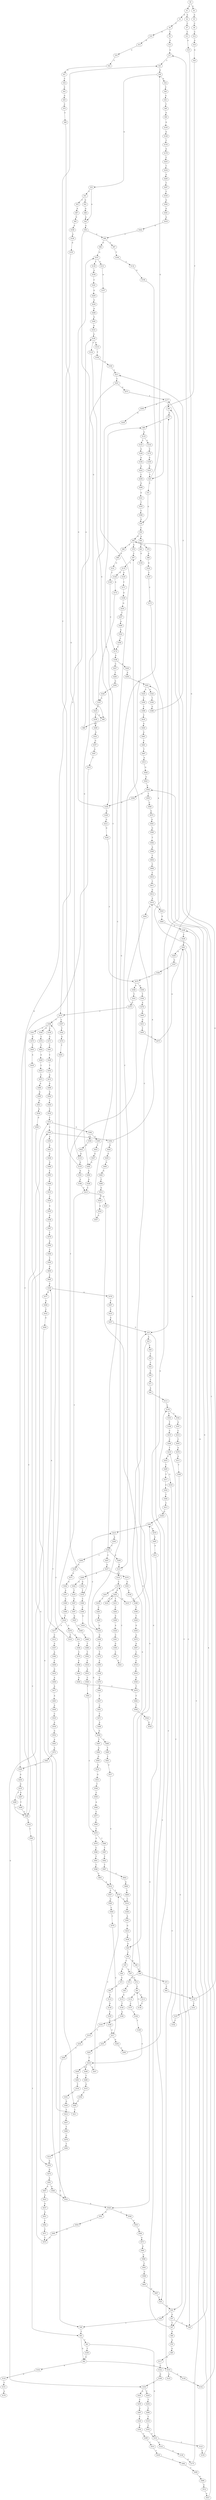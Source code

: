 strict digraph  {
	S0 -> S1 [ label = A ];
	S0 -> S2 [ label = G ];
	S1 -> S3 [ label = G ];
	S1 -> S4 [ label = A ];
	S2 -> S5 [ label = A ];
	S3 -> S6 [ label = C ];
	S4 -> S7 [ label = C ];
	S5 -> S8 [ label = C ];
	S6 -> S9 [ label = C ];
	S6 -> S10 [ label = G ];
	S7 -> S11 [ label = C ];
	S8 -> S12 [ label = C ];
	S9 -> S13 [ label = G ];
	S10 -> S14 [ label = G ];
	S11 -> S15 [ label = A ];
	S12 -> S16 [ label = G ];
	S13 -> S17 [ label = G ];
	S14 -> S18 [ label = G ];
	S15 -> S19 [ label = G ];
	S16 -> S20 [ label = G ];
	S17 -> S21 [ label = T ];
	S18 -> S22 [ label = T ];
	S19 -> S23 [ label = A ];
	S19 -> S24 [ label = T ];
	S20 -> S25 [ label = T ];
	S21 -> S26 [ label = G ];
	S22 -> S27 [ label = G ];
	S23 -> S28 [ label = C ];
	S23 -> S29 [ label = A ];
	S24 -> S30 [ label = C ];
	S25 -> S26 [ label = G ];
	S25 -> S31 [ label = C ];
	S26 -> S32 [ label = A ];
	S26 -> S33 [ label = G ];
	S27 -> S34 [ label = C ];
	S28 -> S35 [ label = T ];
	S29 -> S36 [ label = C ];
	S30 -> S37 [ label = G ];
	S30 -> S38 [ label = T ];
	S31 -> S39 [ label = G ];
	S32 -> S40 [ label = C ];
	S33 -> S41 [ label = T ];
	S33 -> S42 [ label = A ];
	S34 -> S43 [ label = C ];
	S35 -> S44 [ label = C ];
	S36 -> S45 [ label = C ];
	S36 -> S46 [ label = A ];
	S37 -> S47 [ label = T ];
	S37 -> S48 [ label = C ];
	S38 -> S49 [ label = C ];
	S39 -> S50 [ label = C ];
	S40 -> S51 [ label = G ];
	S41 -> S52 [ label = G ];
	S41 -> S53 [ label = T ];
	S42 -> S54 [ label = A ];
	S43 -> S55 [ label = G ];
	S44 -> S56 [ label = C ];
	S45 -> S57 [ label = A ];
	S45 -> S58 [ label = G ];
	S46 -> S59 [ label = G ];
	S47 -> S60 [ label = A ];
	S47 -> S61 [ label = G ];
	S48 -> S62 [ label = G ];
	S49 -> S63 [ label = T ];
	S50 -> S64 [ label = A ];
	S50 -> S62 [ label = G ];
	S51 -> S65 [ label = T ];
	S52 -> S66 [ label = G ];
	S53 -> S67 [ label = A ];
	S54 -> S68 [ label = C ];
	S54 -> S69 [ label = G ];
	S55 -> S70 [ label = C ];
	S56 -> S71 [ label = C ];
	S57 -> S19 [ label = G ];
	S57 -> S72 [ label = C ];
	S58 -> S73 [ label = G ];
	S59 -> S74 [ label = G ];
	S59 -> S75 [ label = C ];
	S60 -> S76 [ label = A ];
	S61 -> S77 [ label = G ];
	S62 -> S78 [ label = G ];
	S62 -> S79 [ label = C ];
	S62 -> S80 [ label = T ];
	S63 -> S81 [ label = C ];
	S63 -> S82 [ label = G ];
	S64 -> S83 [ label = C ];
	S65 -> S84 [ label = G ];
	S66 -> S42 [ label = A ];
	S67 -> S85 [ label = G ];
	S68 -> S86 [ label = G ];
	S68 -> S87 [ label = C ];
	S69 -> S88 [ label = A ];
	S70 -> S89 [ label = C ];
	S71 -> S90 [ label = A ];
	S72 -> S91 [ label = C ];
	S73 -> S92 [ label = A ];
	S74 -> S93 [ label = A ];
	S75 -> S94 [ label = C ];
	S76 -> S95 [ label = G ];
	S77 -> S96 [ label = T ];
	S78 -> S97 [ label = C ];
	S79 -> S98 [ label = A ];
	S80 -> S99 [ label = A ];
	S81 -> S100 [ label = T ];
	S81 -> S101 [ label = G ];
	S82 -> S102 [ label = A ];
	S82 -> S103 [ label = T ];
	S83 -> S104 [ label = G ];
	S84 -> S105 [ label = G ];
	S85 -> S106 [ label = A ];
	S86 -> S107 [ label = G ];
	S87 -> S108 [ label = T ];
	S88 -> S109 [ label = A ];
	S89 -> S110 [ label = G ];
	S90 -> S111 [ label = T ];
	S91 -> S112 [ label = C ];
	S91 -> S113 [ label = A ];
	S92 -> S114 [ label = C ];
	S93 -> S115 [ label = A ];
	S94 -> S116 [ label = G ];
	S95 -> S117 [ label = A ];
	S96 -> S118 [ label = A ];
	S97 -> S119 [ label = T ];
	S98 -> S120 [ label = G ];
	S99 -> S121 [ label = G ];
	S100 -> S82 [ label = G ];
	S101 -> S122 [ label = A ];
	S101 -> S123 [ label = T ];
	S102 -> S124 [ label = G ];
	S103 -> S125 [ label = A ];
	S103 -> S126 [ label = C ];
	S104 -> S127 [ label = C ];
	S105 -> S128 [ label = G ];
	S106 -> S129 [ label = A ];
	S107 -> S130 [ label = T ];
	S107 -> S131 [ label = C ];
	S108 -> S132 [ label = C ];
	S109 -> S133 [ label = G ];
	S109 -> S134 [ label = C ];
	S110 -> S135 [ label = G ];
	S111 -> S136 [ label = C ];
	S112 -> S137 [ label = C ];
	S113 -> S138 [ label = C ];
	S114 -> S139 [ label = G ];
	S115 -> S140 [ label = T ];
	S116 -> S141 [ label = T ];
	S116 -> S17 [ label = G ];
	S117 -> S142 [ label = C ];
	S118 -> S143 [ label = T ];
	S118 -> S144 [ label = C ];
	S119 -> S145 [ label = A ];
	S119 -> S146 [ label = G ];
	S120 -> S147 [ label = C ];
	S121 -> S148 [ label = C ];
	S122 -> S149 [ label = A ];
	S123 -> S150 [ label = G ];
	S124 -> S151 [ label = T ];
	S126 -> S152 [ label = G ];
	S127 -> S153 [ label = G ];
	S128 -> S154 [ label = T ];
	S129 -> S155 [ label = G ];
	S130 -> S156 [ label = A ];
	S131 -> S157 [ label = A ];
	S132 -> S158 [ label = G ];
	S133 -> S159 [ label = T ];
	S134 -> S160 [ label = G ];
	S135 -> S21 [ label = T ];
	S135 -> S161 [ label = A ];
	S136 -> S162 [ label = T ];
	S136 -> S163 [ label = G ];
	S137 -> S164 [ label = T ];
	S138 -> S91 [ label = C ];
	S139 -> S165 [ label = C ];
	S140 -> S166 [ label = A ];
	S141 -> S167 [ label = C ];
	S142 -> S168 [ label = G ];
	S143 -> S169 [ label = G ];
	S144 -> S170 [ label = C ];
	S145 -> S171 [ label = T ];
	S146 -> S172 [ label = G ];
	S147 -> S173 [ label = C ];
	S148 -> S174 [ label = C ];
	S149 -> S175 [ label = G ];
	S150 -> S77 [ label = G ];
	S151 -> S176 [ label = A ];
	S152 -> S177 [ label = T ];
	S153 -> S178 [ label = C ];
	S154 -> S179 [ label = A ];
	S155 -> S180 [ label = G ];
	S156 -> S181 [ label = C ];
	S157 -> S182 [ label = C ];
	S158 -> S183 [ label = G ];
	S159 -> S184 [ label = G ];
	S160 -> S185 [ label = A ];
	S160 -> S107 [ label = G ];
	S161 -> S186 [ label = A ];
	S162 -> S187 [ label = G ];
	S163 -> S188 [ label = T ];
	S164 -> S189 [ label = T ];
	S165 -> S190 [ label = C ];
	S166 -> S191 [ label = G ];
	S167 -> S192 [ label = C ];
	S168 -> S193 [ label = G ];
	S169 -> S194 [ label = A ];
	S170 -> S195 [ label = G ];
	S171 -> S196 [ label = A ];
	S172 -> S197 [ label = A ];
	S173 -> S116 [ label = G ];
	S174 -> S198 [ label = G ];
	S175 -> S199 [ label = T ];
	S177 -> S200 [ label = C ];
	S177 -> S61 [ label = G ];
	S178 -> S201 [ label = C ];
	S178 -> S202 [ label = G ];
	S179 -> S203 [ label = C ];
	S180 -> S204 [ label = G ];
	S181 -> S205 [ label = G ];
	S182 -> S206 [ label = G ];
	S182 -> S207 [ label = C ];
	S182 -> S208 [ label = T ];
	S183 -> S209 [ label = G ];
	S183 -> S210 [ label = C ];
	S184 -> S211 [ label = T ];
	S185 -> S212 [ label = G ];
	S186 -> S213 [ label = C ];
	S187 -> S214 [ label = C ];
	S188 -> S215 [ label = C ];
	S189 -> S216 [ label = C ];
	S190 -> S217 [ label = C ];
	S191 -> S218 [ label = T ];
	S192 -> S219 [ label = T ];
	S193 -> S220 [ label = C ];
	S193 -> S221 [ label = A ];
	S194 -> S222 [ label = G ];
	S195 -> S223 [ label = G ];
	S196 -> S224 [ label = G ];
	S197 -> S225 [ label = A ];
	S198 -> S226 [ label = A ];
	S198 -> S227 [ label = C ];
	S199 -> S228 [ label = C ];
	S200 -> S229 [ label = G ];
	S201 -> S230 [ label = T ];
	S202 -> S231 [ label = T ];
	S202 -> S232 [ label = C ];
	S202 -> S233 [ label = G ];
	S203 -> S234 [ label = T ];
	S204 -> S235 [ label = G ];
	S205 -> S236 [ label = A ];
	S206 -> S127 [ label = C ];
	S207 -> S237 [ label = G ];
	S208 -> S238 [ label = G ];
	S209 -> S239 [ label = C ];
	S210 -> S240 [ label = A ];
	S211 -> S241 [ label = C ];
	S212 -> S242 [ label = G ];
	S213 -> S243 [ label = A ];
	S213 -> S244 [ label = T ];
	S214 -> S245 [ label = C ];
	S215 -> S246 [ label = C ];
	S216 -> S247 [ label = A ];
	S216 -> S248 [ label = C ];
	S216 -> S249 [ label = G ];
	S217 -> S250 [ label = A ];
	S217 -> S251 [ label = T ];
	S218 -> S252 [ label = C ];
	S219 -> S253 [ label = C ];
	S220 -> S254 [ label = T ];
	S221 -> S255 [ label = C ];
	S222 -> S256 [ label = C ];
	S223 -> S25 [ label = T ];
	S224 -> S257 [ label = T ];
	S225 -> S258 [ label = T ];
	S225 -> S69 [ label = G ];
	S226 -> S259 [ label = A ];
	S227 -> S260 [ label = T ];
	S228 -> S261 [ label = G ];
	S229 -> S262 [ label = G ];
	S230 -> S263 [ label = C ];
	S231 -> S264 [ label = C ];
	S232 -> S202 [ label = G ];
	S233 -> S97 [ label = C ];
	S234 -> S265 [ label = A ];
	S235 -> S266 [ label = T ];
	S235 -> S267 [ label = G ];
	S236 -> S268 [ label = A ];
	S237 -> S269 [ label = A ];
	S237 -> S270 [ label = G ];
	S238 -> S271 [ label = G ];
	S239 -> S272 [ label = T ];
	S240 -> S182 [ label = C ];
	S241 -> S273 [ label = G ];
	S241 -> S274 [ label = C ];
	S242 -> S275 [ label = T ];
	S243 -> S59 [ label = G ];
	S244 -> S276 [ label = G ];
	S244 -> S277 [ label = A ];
	S245 -> S278 [ label = A ];
	S246 -> S219 [ label = T ];
	S247 -> S279 [ label = T ];
	S248 -> S280 [ label = T ];
	S249 -> S281 [ label = A ];
	S250 -> S282 [ label = T ];
	S251 -> S283 [ label = T ];
	S252 -> S284 [ label = T ];
	S253 -> S285 [ label = T ];
	S254 -> S286 [ label = C ];
	S255 -> S287 [ label = A ];
	S256 -> S288 [ label = G ];
	S257 -> S289 [ label = A ];
	S258 -> S290 [ label = G ];
	S259 -> S291 [ label = A ];
	S260 -> S292 [ label = G ];
	S261 -> S48 [ label = C ];
	S261 -> S47 [ label = T ];
	S261 -> S293 [ label = A ];
	S262 -> S294 [ label = A ];
	S263 -> S295 [ label = G ];
	S264 -> S296 [ label = G ];
	S265 -> S297 [ label = T ];
	S266 -> S298 [ label = C ];
	S267 -> S299 [ label = T ];
	S268 -> S300 [ label = G ];
	S269 -> S301 [ label = G ];
	S269 -> S302 [ label = A ];
	S270 -> S303 [ label = G ];
	S271 -> S304 [ label = G ];
	S272 -> S305 [ label = C ];
	S273 -> S177 [ label = T ];
	S274 -> S306 [ label = T ];
	S274 -> S307 [ label = C ];
	S275 -> S308 [ label = G ];
	S275 -> S309 [ label = A ];
	S276 -> S310 [ label = C ];
	S276 -> S311 [ label = G ];
	S277 -> S312 [ label = C ];
	S278 -> S313 [ label = G ];
	S279 -> S314 [ label = C ];
	S280 -> S315 [ label = G ];
	S281 -> S316 [ label = T ];
	S282 -> S136 [ label = C ];
	S283 -> S216 [ label = C ];
	S284 -> S49 [ label = C ];
	S285 -> S317 [ label = T ];
	S285 -> S318 [ label = G ];
	S286 -> S319 [ label = T ];
	S287 -> S320 [ label = C ];
	S288 -> S321 [ label = G ];
	S289 -> S322 [ label = G ];
	S290 -> S323 [ label = G ];
	S291 -> S324 [ label = G ];
	S291 -> S325 [ label = C ];
	S292 -> S326 [ label = G ];
	S293 -> S327 [ label = G ];
	S294 -> S328 [ label = A ];
	S295 -> S183 [ label = G ];
	S296 -> S329 [ label = A ];
	S297 -> S330 [ label = T ];
	S298 -> S331 [ label = C ];
	S298 -> S332 [ label = T ];
	S299 -> S298 [ label = C ];
	S300 -> S333 [ label = A ];
	S301 -> S334 [ label = T ];
	S302 -> S335 [ label = T ];
	S303 -> S336 [ label = A ];
	S304 -> S337 [ label = A ];
	S305 -> S338 [ label = A ];
	S306 -> S339 [ label = G ];
	S306 -> S340 [ label = A ];
	S306 -> S341 [ label = T ];
	S307 -> S342 [ label = T ];
	S308 -> S343 [ label = T ];
	S309 -> S344 [ label = T ];
	S310 -> S345 [ label = A ];
	S311 -> S346 [ label = A ];
	S312 -> S347 [ label = A ];
	S313 -> S348 [ label = T ];
	S314 -> S349 [ label = C ];
	S315 -> S350 [ label = T ];
	S316 -> S351 [ label = C ];
	S317 -> S352 [ label = C ];
	S318 -> S103 [ label = T ];
	S319 -> S353 [ label = C ];
	S320 -> S354 [ label = A ];
	S321 -> S355 [ label = T ];
	S322 -> S356 [ label = C ];
	S323 -> S357 [ label = G ];
	S324 -> S358 [ label = T ];
	S325 -> S359 [ label = C ];
	S326 -> S197 [ label = A ];
	S327 -> S360 [ label = G ];
	S328 -> S213 [ label = C ];
	S329 -> S361 [ label = C ];
	S330 -> S362 [ label = G ];
	S331 -> S363 [ label = C ];
	S331 -> S364 [ label = G ];
	S332 -> S365 [ label = C ];
	S333 -> S109 [ label = A ];
	S334 -> S366 [ label = C ];
	S335 -> S367 [ label = G ];
	S336 -> S368 [ label = A ];
	S337 -> S369 [ label = A ];
	S338 -> S370 [ label = C ];
	S339 -> S371 [ label = G ];
	S340 -> S372 [ label = C ];
	S341 -> S373 [ label = G ];
	S342 -> S374 [ label = G ];
	S343 -> S375 [ label = C ];
	S344 -> S376 [ label = A ];
	S345 -> S377 [ label = G ];
	S345 -> S378 [ label = A ];
	S346 -> S379 [ label = C ];
	S347 -> S380 [ label = A ];
	S348 -> S30 [ label = C ];
	S349 -> S381 [ label = A ];
	S350 -> S382 [ label = C ];
	S351 -> S383 [ label = G ];
	S352 -> S384 [ label = T ];
	S353 -> S101 [ label = G ];
	S354 -> S385 [ label = C ];
	S355 -> S386 [ label = C ];
	S356 -> S174 [ label = C ];
	S357 -> S387 [ label = G ];
	S358 -> S388 [ label = G ];
	S359 -> S389 [ label = C ];
	S360 -> S275 [ label = T ];
	S361 -> S390 [ label = G ];
	S362 -> S391 [ label = G ];
	S363 -> S392 [ label = G ];
	S363 -> S393 [ label = A ];
	S364 -> S394 [ label = C ];
	S364 -> S395 [ label = T ];
	S365 -> S63 [ label = T ];
	S366 -> S396 [ label = C ];
	S367 -> S397 [ label = T ];
	S368 -> S398 [ label = T ];
	S369 -> S399 [ label = C ];
	S370 -> S400 [ label = G ];
	S371 -> S401 [ label = C ];
	S372 -> S402 [ label = T ];
	S373 -> S403 [ label = T ];
	S374 -> S404 [ label = T ];
	S375 -> S274 [ label = C ];
	S376 -> S405 [ label = A ];
	S377 -> S406 [ label = A ];
	S378 -> S407 [ label = C ];
	S379 -> S408 [ label = C ];
	S380 -> S409 [ label = C ];
	S381 -> S410 [ label = G ];
	S382 -> S411 [ label = C ];
	S383 -> S412 [ label = T ];
	S384 -> S413 [ label = C ];
	S385 -> S414 [ label = C ];
	S386 -> S39 [ label = G ];
	S387 -> S415 [ label = T ];
	S388 -> S211 [ label = T ];
	S389 -> S416 [ label = C ];
	S390 -> S417 [ label = C ];
	S391 -> S418 [ label = A ];
	S392 -> S419 [ label = A ];
	S392 -> S420 [ label = G ];
	S393 -> S421 [ label = G ];
	S394 -> S422 [ label = C ];
	S395 -> S423 [ label = C ];
	S396 -> S424 [ label = A ];
	S397 -> S425 [ label = A ];
	S398 -> S426 [ label = T ];
	S399 -> S244 [ label = T ];
	S400 -> S427 [ label = T ];
	S401 -> S428 [ label = C ];
	S402 -> S429 [ label = A ];
	S403 -> S430 [ label = A ];
	S404 -> S382 [ label = C ];
	S405 -> S431 [ label = G ];
	S406 -> S432 [ label = C ];
	S407 -> S433 [ label = C ];
	S408 -> S434 [ label = C ];
	S409 -> S435 [ label = G ];
	S410 -> S436 [ label = A ];
	S411 -> S306 [ label = T ];
	S412 -> S437 [ label = T ];
	S413 -> S438 [ label = G ];
	S414 -> S439 [ label = T ];
	S415 -> S298 [ label = C ];
	S416 -> S440 [ label = G ];
	S417 -> S441 [ label = G ];
	S418 -> S442 [ label = A ];
	S419 -> S443 [ label = A ];
	S419 -> S444 [ label = G ];
	S420 -> S445 [ label = A ];
	S421 -> S446 [ label = A ];
	S422 -> S110 [ label = G ];
	S423 -> S447 [ label = G ];
	S424 -> S448 [ label = G ];
	S425 -> S449 [ label = G ];
	S426 -> S450 [ label = G ];
	S427 -> S451 [ label = C ];
	S428 -> S452 [ label = T ];
	S429 -> S453 [ label = C ];
	S430 -> S454 [ label = G ];
	S431 -> S455 [ label = T ];
	S432 -> S456 [ label = G ];
	S433 -> S457 [ label = A ];
	S434 -> S458 [ label = G ];
	S435 -> S459 [ label = A ];
	S436 -> S29 [ label = A ];
	S437 -> S460 [ label = T ];
	S438 -> S461 [ label = G ];
	S439 -> S462 [ label = C ];
	S440 -> S463 [ label = A ];
	S441 -> S178 [ label = C ];
	S442 -> S68 [ label = C ];
	S443 -> S291 [ label = A ];
	S443 -> S464 [ label = G ];
	S444 -> S334 [ label = T ];
	S445 -> S465 [ label = G ];
	S446 -> S466 [ label = G ];
	S447 -> S262 [ label = G ];
	S448 -> S467 [ label = T ];
	S448 -> S468 [ label = C ];
	S449 -> S469 [ label = T ];
	S450 -> S470 [ label = A ];
	S451 -> S471 [ label = C ];
	S452 -> S472 [ label = G ];
	S453 -> S473 [ label = C ];
	S454 -> S474 [ label = G ];
	S455 -> S475 [ label = C ];
	S456 -> S193 [ label = G ];
	S457 -> S19 [ label = G ];
	S458 -> S476 [ label = T ];
	S459 -> S477 [ label = A ];
	S460 -> S478 [ label = G ];
	S461 -> S479 [ label = A ];
	S461 -> S210 [ label = C ];
	S462 -> S480 [ label = T ];
	S463 -> S481 [ label = C ];
	S464 -> S199 [ label = T ];
	S465 -> S482 [ label = G ];
	S466 -> S483 [ label = C ];
	S467 -> S484 [ label = A ];
	S468 -> S485 [ label = T ];
	S469 -> S486 [ label = T ];
	S470 -> S487 [ label = A ];
	S471 -> S488 [ label = A ];
	S472 -> S489 [ label = G ];
	S473 -> S490 [ label = A ];
	S474 -> S491 [ label = A ];
	S475 -> S261 [ label = G ];
	S476 -> S492 [ label = C ];
	S477 -> S493 [ label = A ];
	S478 -> S494 [ label = T ];
	S479 -> S495 [ label = G ];
	S480 -> S496 [ label = A ];
	S481 -> S497 [ label = T ];
	S482 -> S498 [ label = C ];
	S483 -> S499 [ label = C ];
	S484 -> S500 [ label = G ];
	S485 -> S501 [ label = T ];
	S486 -> S502 [ label = T ];
	S487 -> S503 [ label = C ];
	S488 -> S448 [ label = G ];
	S489 -> S504 [ label = G ];
	S490 -> S505 [ label = G ];
	S491 -> S506 [ label = G ];
	S491 -> S507 [ label = A ];
	S492 -> S508 [ label = T ];
	S493 -> S509 [ label = A ];
	S494 -> S510 [ label = A ];
	S495 -> S511 [ label = A ];
	S496 -> S512 [ label = G ];
	S497 -> S513 [ label = A ];
	S498 -> S514 [ label = G ];
	S499 -> S515 [ label = A ];
	S500 -> S516 [ label = G ];
	S501 -> S517 [ label = C ];
	S502 -> S518 [ label = C ];
	S503 -> S519 [ label = C ];
	S504 -> S520 [ label = T ];
	S505 -> S521 [ label = G ];
	S506 -> S522 [ label = A ];
	S507 -> S523 [ label = A ];
	S508 -> S524 [ label = C ];
	S509 -> S525 [ label = C ];
	S510 -> S454 [ label = G ];
	S511 -> S526 [ label = G ];
	S512 -> S527 [ label = A ];
	S513 -> S528 [ label = G ];
	S514 -> S529 [ label = T ];
	S515 -> S530 [ label = C ];
	S516 -> S531 [ label = G ];
	S517 -> S532 [ label = A ];
	S518 -> S533 [ label = A ];
	S519 -> S534 [ label = C ];
	S520 -> S535 [ label = C ];
	S521 -> S536 [ label = A ];
	S522 -> S526 [ label = G ];
	S523 -> S537 [ label = G ];
	S524 -> S538 [ label = G ];
	S525 -> S539 [ label = A ];
	S526 -> S540 [ label = T ];
	S526 -> S541 [ label = G ];
	S527 -> S542 [ label = A ];
	S528 -> S543 [ label = A ];
	S529 -> S544 [ label = G ];
	S530 -> S545 [ label = G ];
	S531 -> S546 [ label = T ];
	S532 -> S279 [ label = T ];
	S532 -> S547 [ label = C ];
	S533 -> S548 [ label = C ];
	S534 -> S549 [ label = G ];
	S535 -> S331 [ label = C ];
	S536 -> S550 [ label = G ];
	S537 -> S551 [ label = G ];
	S538 -> S461 [ label = G ];
	S539 -> S552 [ label = G ];
	S540 -> S553 [ label = C ];
	S541 -> S554 [ label = T ];
	S542 -> S555 [ label = T ];
	S542 -> S556 [ label = C ];
	S543 -> S542 [ label = A ];
	S544 -> S557 [ label = G ];
	S545 -> S558 [ label = G ];
	S546 -> S559 [ label = C ];
	S547 -> S560 [ label = G ];
	S548 -> S561 [ label = T ];
	S549 -> S476 [ label = T ];
	S550 -> S522 [ label = A ];
	S551 -> S562 [ label = T ];
	S552 -> S563 [ label = A ];
	S553 -> S564 [ label = A ];
	S554 -> S565 [ label = C ];
	S555 -> S566 [ label = C ];
	S556 -> S160 [ label = G ];
	S557 -> S96 [ label = T ];
	S558 -> S567 [ label = T ];
	S559 -> S568 [ label = A ];
	S560 -> S569 [ label = C ];
	S561 -> S570 [ label = C ];
	S562 -> S571 [ label = C ];
	S563 -> S572 [ label = A ];
	S564 -> S573 [ label = G ];
	S565 -> S574 [ label = C ];
	S566 -> S575 [ label = G ];
	S567 -> S576 [ label = T ];
	S568 -> S577 [ label = C ];
	S569 -> S578 [ label = C ];
	S570 -> S579 [ label = G ];
	S570 -> S580 [ label = C ];
	S571 -> S574 [ label = C ];
	S572 -> S581 [ label = G ];
	S573 -> S582 [ label = G ];
	S574 -> S363 [ label = C ];
	S575 -> S583 [ label = G ];
	S576 -> S584 [ label = A ];
	S577 -> S585 [ label = T ];
	S578 -> S217 [ label = C ];
	S579 -> S586 [ label = C ];
	S580 -> S587 [ label = T ];
	S581 -> S180 [ label = G ];
	S582 -> S588 [ label = A ];
	S583 -> S589 [ label = G ];
	S584 -> S590 [ label = C ];
	S585 -> S570 [ label = C ];
	S586 -> S591 [ label = T ];
	S587 -> S592 [ label = T ];
	S588 -> S593 [ label = C ];
	S589 -> S594 [ label = T ];
	S590 -> S595 [ label = T ];
	S591 -> S596 [ label = T ];
	S592 -> S597 [ label = T ];
	S593 -> S598 [ label = C ];
	S594 -> S599 [ label = A ];
	S595 -> S600 [ label = G ];
	S596 -> S601 [ label = C ];
	S597 -> S602 [ label = C ];
	S598 -> S603 [ label = A ];
	S599 -> S604 [ label = T ];
	S600 -> S605 [ label = C ];
	S601 -> S532 [ label = A ];
	S602 -> S606 [ label = A ];
	S603 -> S607 [ label = G ];
	S604 -> S608 [ label = C ];
	S605 -> S345 [ label = A ];
	S606 -> S609 [ label = T ];
	S607 -> S24 [ label = T ];
	S608 -> S610 [ label = C ];
	S609 -> S314 [ label = C ];
	S610 -> S611 [ label = C ];
	S611 -> S612 [ label = G ];
	S612 -> S419 [ label = A ];
}
